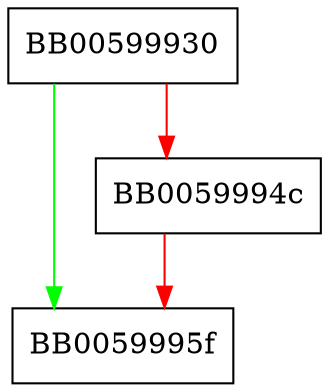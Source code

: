 digraph ecx_priv_decode_ex {
  node [shape="box"];
  graph [splines=ortho];
  BB00599930 -> BB0059995f [color="green"];
  BB00599930 -> BB0059994c [color="red"];
  BB0059994c -> BB0059995f [color="red"];
}